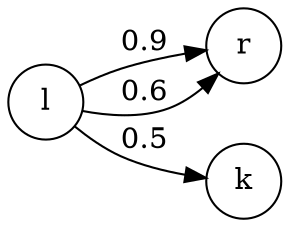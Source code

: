 digraph net {
rankdir=LR;
node [shape=circle];
l -> r [ label = 0.9 ];
l -> r [ label = 0.6 ];
l -> k [ label = 0.5 ];
}
